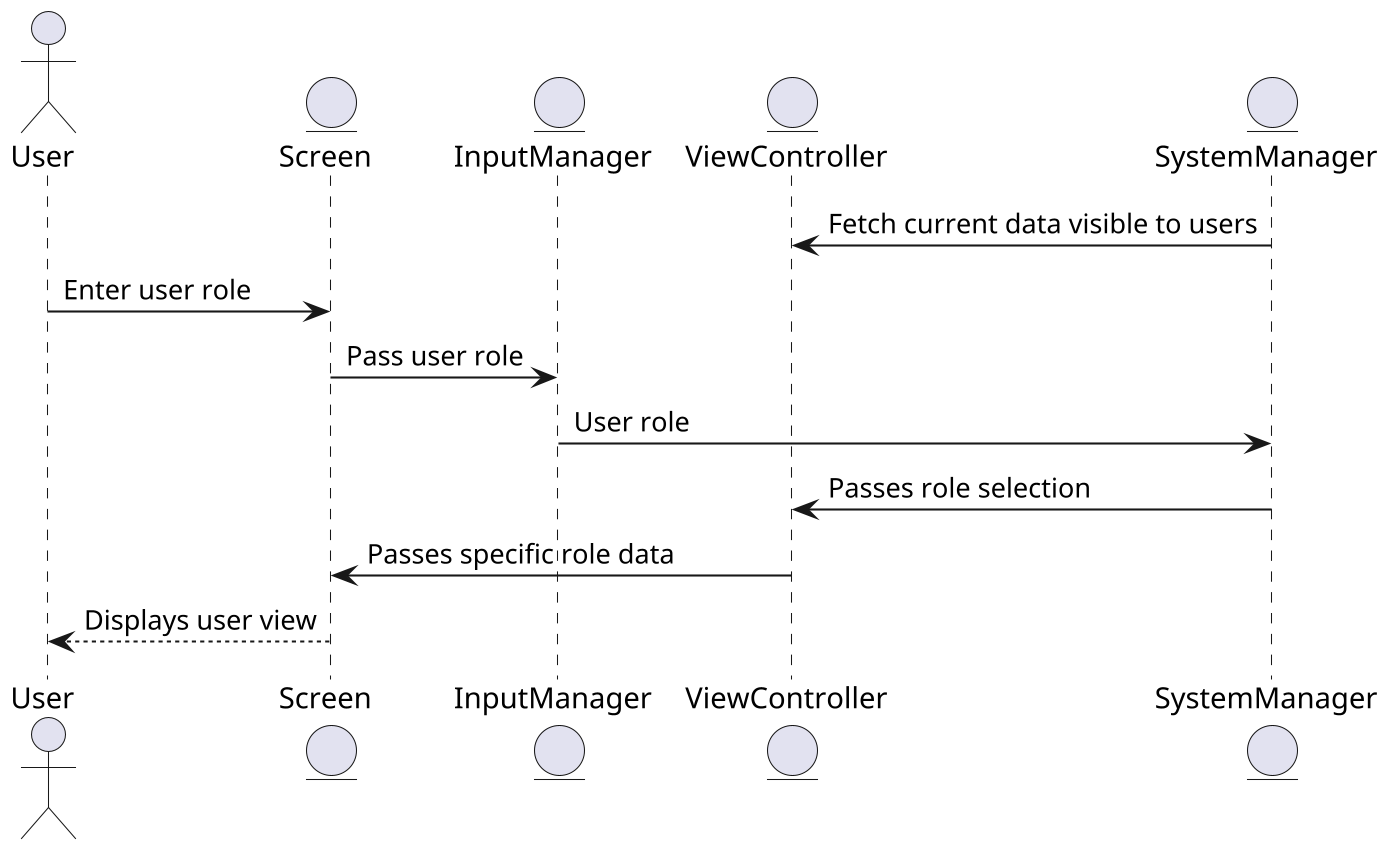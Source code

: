 @startuml ViewMetricsSD
skinparam dpi 200
skinparam DefaultFontName Inconsolata

' Defines all participants (actors and entities)
actor User
entity Screen
entity InputManager
entity ViewController
entity SystemManager

' Sequence flow of user selecting role and getting specific display
' Note: the only thing the user needs to view business metrics
' is simply have the senior management role, so that is the only input necessary
SystemManager -> ViewController : Fetch current data visible to users
User -> Screen : Enter user role
Screen -> InputManager : Pass user role
InputManager -> SystemManager : User role
SystemManager -> ViewController : Passes role selection
ViewController -> Screen : Passes specific role data
Screen --> User : Displays user view

@enduml